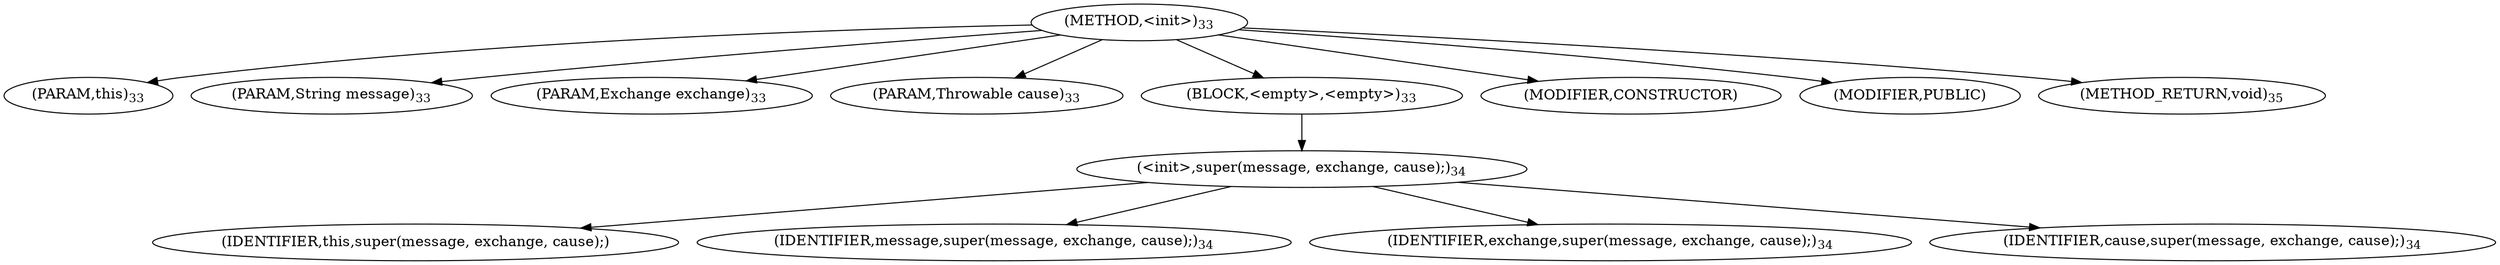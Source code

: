 digraph "&lt;init&gt;" {  
"19" [label = <(METHOD,&lt;init&gt;)<SUB>33</SUB>> ]
"6" [label = <(PARAM,this)<SUB>33</SUB>> ]
"20" [label = <(PARAM,String message)<SUB>33</SUB>> ]
"21" [label = <(PARAM,Exchange exchange)<SUB>33</SUB>> ]
"22" [label = <(PARAM,Throwable cause)<SUB>33</SUB>> ]
"23" [label = <(BLOCK,&lt;empty&gt;,&lt;empty&gt;)<SUB>33</SUB>> ]
"24" [label = <(&lt;init&gt;,super(message, exchange, cause);)<SUB>34</SUB>> ]
"5" [label = <(IDENTIFIER,this,super(message, exchange, cause);)> ]
"25" [label = <(IDENTIFIER,message,super(message, exchange, cause);)<SUB>34</SUB>> ]
"26" [label = <(IDENTIFIER,exchange,super(message, exchange, cause);)<SUB>34</SUB>> ]
"27" [label = <(IDENTIFIER,cause,super(message, exchange, cause);)<SUB>34</SUB>> ]
"28" [label = <(MODIFIER,CONSTRUCTOR)> ]
"29" [label = <(MODIFIER,PUBLIC)> ]
"30" [label = <(METHOD_RETURN,void)<SUB>35</SUB>> ]
  "19" -> "6" 
  "19" -> "20" 
  "19" -> "21" 
  "19" -> "22" 
  "19" -> "23" 
  "19" -> "28" 
  "19" -> "29" 
  "19" -> "30" 
  "23" -> "24" 
  "24" -> "5" 
  "24" -> "25" 
  "24" -> "26" 
  "24" -> "27" 
}

